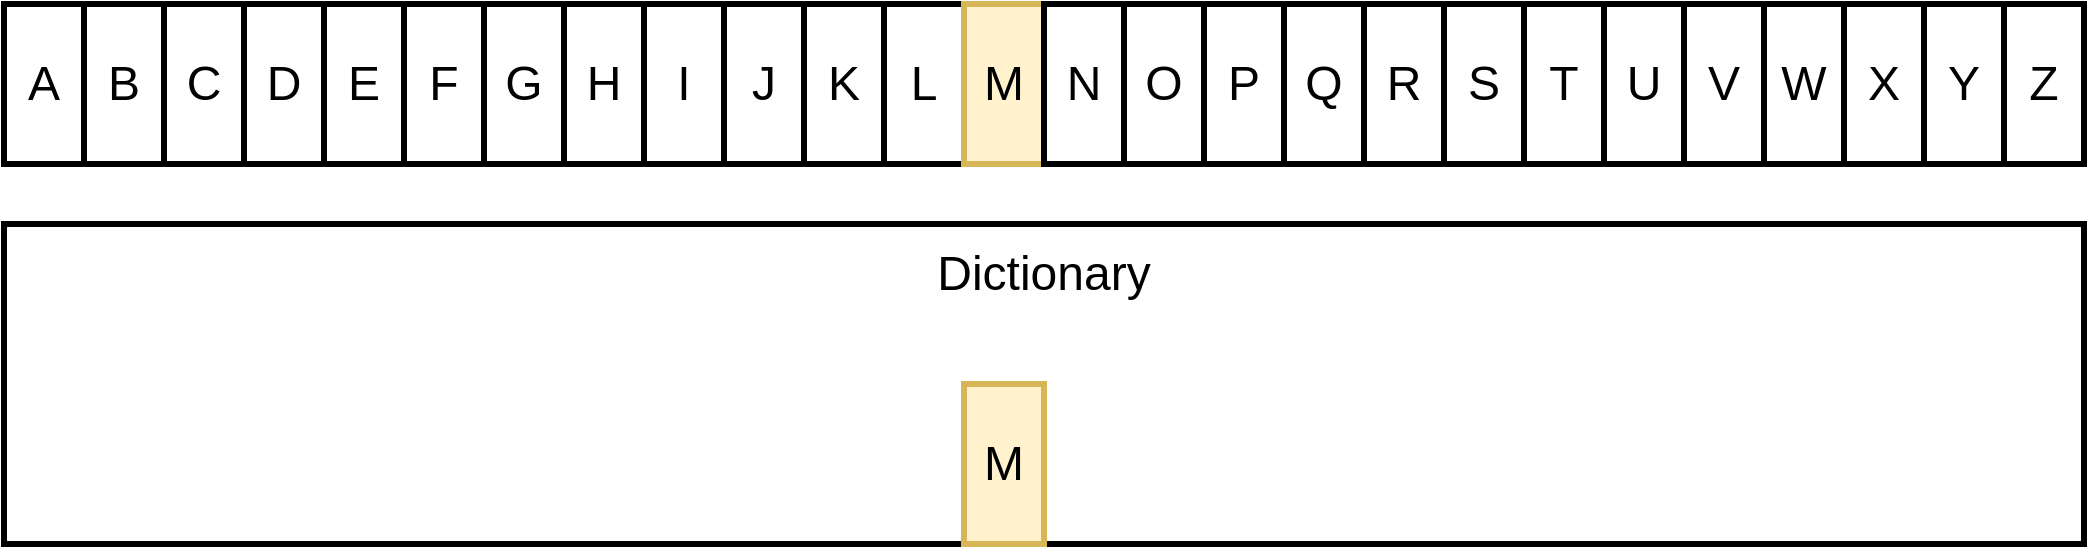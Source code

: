 <mxfile>
    <diagram id="objTApYHlBqCKos3M7rL" name="Page-1">
        <mxGraphModel dx="1463" dy="1403" grid="1" gridSize="10" guides="1" tooltips="1" connect="1" arrows="1" fold="1" page="1" pageScale="1" pageWidth="1920" pageHeight="1200" math="0" shadow="0">
            <root>
                <mxCell id="0"/>
                <mxCell id="1" parent="0"/>
                <mxCell id="4" value="" style="rounded=0;whiteSpace=wrap;html=1;fillColor=#FFFFFF;strokeWidth=3;" parent="1" vertex="1">
                    <mxGeometry x="100" y="950" width="1040" height="160" as="geometry"/>
                </mxCell>
                <mxCell id="39" value="&lt;font style=&quot;font-size: 24px&quot;&gt;A&lt;/font&gt;" style="rounded=0;whiteSpace=wrap;html=1;fillColor=#FFFFFF;strokeWidth=3;" vertex="1" parent="1">
                    <mxGeometry x="100" y="840" width="40" height="80" as="geometry"/>
                </mxCell>
                <mxCell id="40" value="&lt;font style=&quot;font-size: 24px&quot;&gt;B&lt;/font&gt;" style="rounded=0;whiteSpace=wrap;html=1;fillColor=#FFFFFF;strokeWidth=3;" vertex="1" parent="1">
                    <mxGeometry x="140" y="840" width="40" height="80" as="geometry"/>
                </mxCell>
                <mxCell id="41" value="&lt;font style=&quot;font-size: 24px&quot;&gt;C&lt;/font&gt;" style="rounded=0;whiteSpace=wrap;html=1;fillColor=#FFFFFF;strokeWidth=3;" vertex="1" parent="1">
                    <mxGeometry x="180" y="840" width="40" height="80" as="geometry"/>
                </mxCell>
                <mxCell id="42" value="&lt;font style=&quot;font-size: 24px&quot;&gt;D&lt;/font&gt;" style="rounded=0;whiteSpace=wrap;html=1;fillColor=#FFFFFF;strokeWidth=3;" vertex="1" parent="1">
                    <mxGeometry x="220" y="840" width="40" height="80" as="geometry"/>
                </mxCell>
                <mxCell id="43" value="&lt;font style=&quot;font-size: 24px&quot;&gt;E&lt;/font&gt;" style="rounded=0;whiteSpace=wrap;html=1;fillColor=#FFFFFF;strokeWidth=3;" vertex="1" parent="1">
                    <mxGeometry x="260" y="840" width="40" height="80" as="geometry"/>
                </mxCell>
                <mxCell id="44" value="&lt;font style=&quot;font-size: 24px&quot;&gt;F&lt;/font&gt;" style="rounded=0;whiteSpace=wrap;html=1;fillColor=#FFFFFF;strokeWidth=3;" vertex="1" parent="1">
                    <mxGeometry x="300" y="840" width="40" height="80" as="geometry"/>
                </mxCell>
                <mxCell id="45" value="&lt;font style=&quot;font-size: 24px&quot;&gt;G&lt;/font&gt;" style="rounded=0;whiteSpace=wrap;html=1;fillColor=#FFFFFF;strokeWidth=3;" vertex="1" parent="1">
                    <mxGeometry x="340" y="840" width="40" height="80" as="geometry"/>
                </mxCell>
                <mxCell id="46" value="&lt;font style=&quot;font-size: 24px&quot;&gt;H&lt;/font&gt;" style="rounded=0;whiteSpace=wrap;html=1;fillColor=#FFFFFF;strokeWidth=3;" vertex="1" parent="1">
                    <mxGeometry x="380" y="840" width="40" height="80" as="geometry"/>
                </mxCell>
                <mxCell id="47" value="&lt;font style=&quot;font-size: 24px&quot;&gt;I&lt;/font&gt;" style="rounded=0;whiteSpace=wrap;html=1;fillColor=#FFFFFF;strokeWidth=3;" vertex="1" parent="1">
                    <mxGeometry x="420" y="840" width="40" height="80" as="geometry"/>
                </mxCell>
                <mxCell id="48" value="&lt;font style=&quot;font-size: 24px&quot;&gt;J&lt;/font&gt;" style="rounded=0;whiteSpace=wrap;html=1;fillColor=#FFFFFF;strokeWidth=3;" vertex="1" parent="1">
                    <mxGeometry x="460" y="840" width="40" height="80" as="geometry"/>
                </mxCell>
                <mxCell id="49" value="&lt;font style=&quot;font-size: 24px&quot;&gt;K&lt;/font&gt;" style="rounded=0;whiteSpace=wrap;html=1;fillColor=#FFFFFF;strokeWidth=3;" vertex="1" parent="1">
                    <mxGeometry x="500" y="840" width="40" height="80" as="geometry"/>
                </mxCell>
                <mxCell id="50" value="&lt;font style=&quot;font-size: 24px&quot;&gt;L&lt;/font&gt;" style="rounded=0;whiteSpace=wrap;html=1;fillColor=#FFFFFF;strokeWidth=3;" vertex="1" parent="1">
                    <mxGeometry x="540" y="840" width="40" height="80" as="geometry"/>
                </mxCell>
                <mxCell id="51" value="&lt;font style=&quot;font-size: 24px&quot;&gt;M&lt;/font&gt;" style="rounded=0;whiteSpace=wrap;html=1;fillColor=#fff2cc;strokeWidth=3;strokeColor=#d6b656;" vertex="1" parent="1">
                    <mxGeometry x="580" y="840" width="40" height="80" as="geometry"/>
                </mxCell>
                <mxCell id="52" value="&lt;font style=&quot;font-size: 24px&quot;&gt;N&lt;/font&gt;" style="rounded=0;whiteSpace=wrap;html=1;fillColor=#FFFFFF;strokeWidth=3;" vertex="1" parent="1">
                    <mxGeometry x="620" y="840" width="40" height="80" as="geometry"/>
                </mxCell>
                <mxCell id="53" value="&lt;font style=&quot;font-size: 24px&quot;&gt;O&lt;/font&gt;" style="rounded=0;whiteSpace=wrap;html=1;fillColor=#FFFFFF;strokeWidth=3;" vertex="1" parent="1">
                    <mxGeometry x="660" y="840" width="40" height="80" as="geometry"/>
                </mxCell>
                <mxCell id="54" value="&lt;font style=&quot;font-size: 24px&quot;&gt;P&lt;/font&gt;" style="rounded=0;whiteSpace=wrap;html=1;fillColor=#FFFFFF;strokeWidth=3;" vertex="1" parent="1">
                    <mxGeometry x="700" y="840" width="40" height="80" as="geometry"/>
                </mxCell>
                <mxCell id="55" value="&lt;font style=&quot;font-size: 24px&quot;&gt;Q&lt;/font&gt;" style="rounded=0;whiteSpace=wrap;html=1;fillColor=#FFFFFF;strokeWidth=3;" vertex="1" parent="1">
                    <mxGeometry x="740" y="840" width="40" height="80" as="geometry"/>
                </mxCell>
                <mxCell id="56" value="&lt;font style=&quot;font-size: 24px&quot;&gt;R&lt;/font&gt;" style="rounded=0;whiteSpace=wrap;html=1;fillColor=#FFFFFF;strokeWidth=3;" vertex="1" parent="1">
                    <mxGeometry x="780" y="840" width="40" height="80" as="geometry"/>
                </mxCell>
                <mxCell id="57" value="&lt;font style=&quot;font-size: 24px&quot;&gt;S&lt;/font&gt;" style="rounded=0;whiteSpace=wrap;html=1;fillColor=#FFFFFF;strokeWidth=3;" vertex="1" parent="1">
                    <mxGeometry x="820" y="840" width="40" height="80" as="geometry"/>
                </mxCell>
                <mxCell id="58" value="&lt;font style=&quot;font-size: 24px&quot;&gt;T&lt;/font&gt;" style="rounded=0;whiteSpace=wrap;html=1;fillColor=#FFFFFF;strokeWidth=3;" vertex="1" parent="1">
                    <mxGeometry x="860" y="840" width="40" height="80" as="geometry"/>
                </mxCell>
                <mxCell id="59" value="&lt;font style=&quot;font-size: 24px&quot;&gt;U&lt;/font&gt;" style="rounded=0;whiteSpace=wrap;html=1;fillColor=#FFFFFF;strokeWidth=3;" vertex="1" parent="1">
                    <mxGeometry x="900" y="840" width="40" height="80" as="geometry"/>
                </mxCell>
                <mxCell id="60" value="&lt;font style=&quot;font-size: 24px&quot;&gt;V&lt;/font&gt;" style="rounded=0;whiteSpace=wrap;html=1;fillColor=#FFFFFF;strokeWidth=3;" vertex="1" parent="1">
                    <mxGeometry x="940" y="840" width="40" height="80" as="geometry"/>
                </mxCell>
                <mxCell id="61" value="&lt;font style=&quot;font-size: 24px&quot;&gt;W&lt;/font&gt;" style="rounded=0;whiteSpace=wrap;html=1;fillColor=#FFFFFF;strokeWidth=3;" vertex="1" parent="1">
                    <mxGeometry x="980" y="840" width="40" height="80" as="geometry"/>
                </mxCell>
                <mxCell id="62" value="&lt;font style=&quot;font-size: 24px&quot;&gt;X&lt;/font&gt;" style="rounded=0;whiteSpace=wrap;html=1;fillColor=#FFFFFF;strokeWidth=3;" vertex="1" parent="1">
                    <mxGeometry x="1020" y="840" width="40" height="80" as="geometry"/>
                </mxCell>
                <mxCell id="63" value="&lt;font style=&quot;font-size: 24px&quot;&gt;Y&lt;/font&gt;" style="rounded=0;whiteSpace=wrap;html=1;fillColor=#FFFFFF;strokeWidth=3;" vertex="1" parent="1">
                    <mxGeometry x="1060" y="840" width="40" height="80" as="geometry"/>
                </mxCell>
                <mxCell id="64" value="&lt;font style=&quot;font-size: 24px&quot;&gt;Z&lt;/font&gt;" style="rounded=0;whiteSpace=wrap;html=1;fillColor=#FFFFFF;strokeWidth=3;" vertex="1" parent="1">
                    <mxGeometry x="1100" y="840" width="40" height="80" as="geometry"/>
                </mxCell>
                <mxCell id="66" value="&lt;font style=&quot;font-size: 24px&quot;&gt;Dictionary&lt;/font&gt;" style="text;html=1;strokeColor=none;fillColor=none;align=center;verticalAlign=middle;whiteSpace=wrap;rounded=0;" vertex="1" parent="1">
                    <mxGeometry x="565" y="960" width="110" height="30" as="geometry"/>
                </mxCell>
                <mxCell id="68" value="&lt;font style=&quot;font-size: 24px&quot;&gt;M&lt;/font&gt;" style="rounded=0;whiteSpace=wrap;html=1;fillColor=#fff2cc;strokeWidth=3;strokeColor=#d6b656;" vertex="1" parent="1">
                    <mxGeometry x="580" y="1030" width="40" height="80" as="geometry"/>
                </mxCell>
            </root>
        </mxGraphModel>
    </diagram>
</mxfile>

